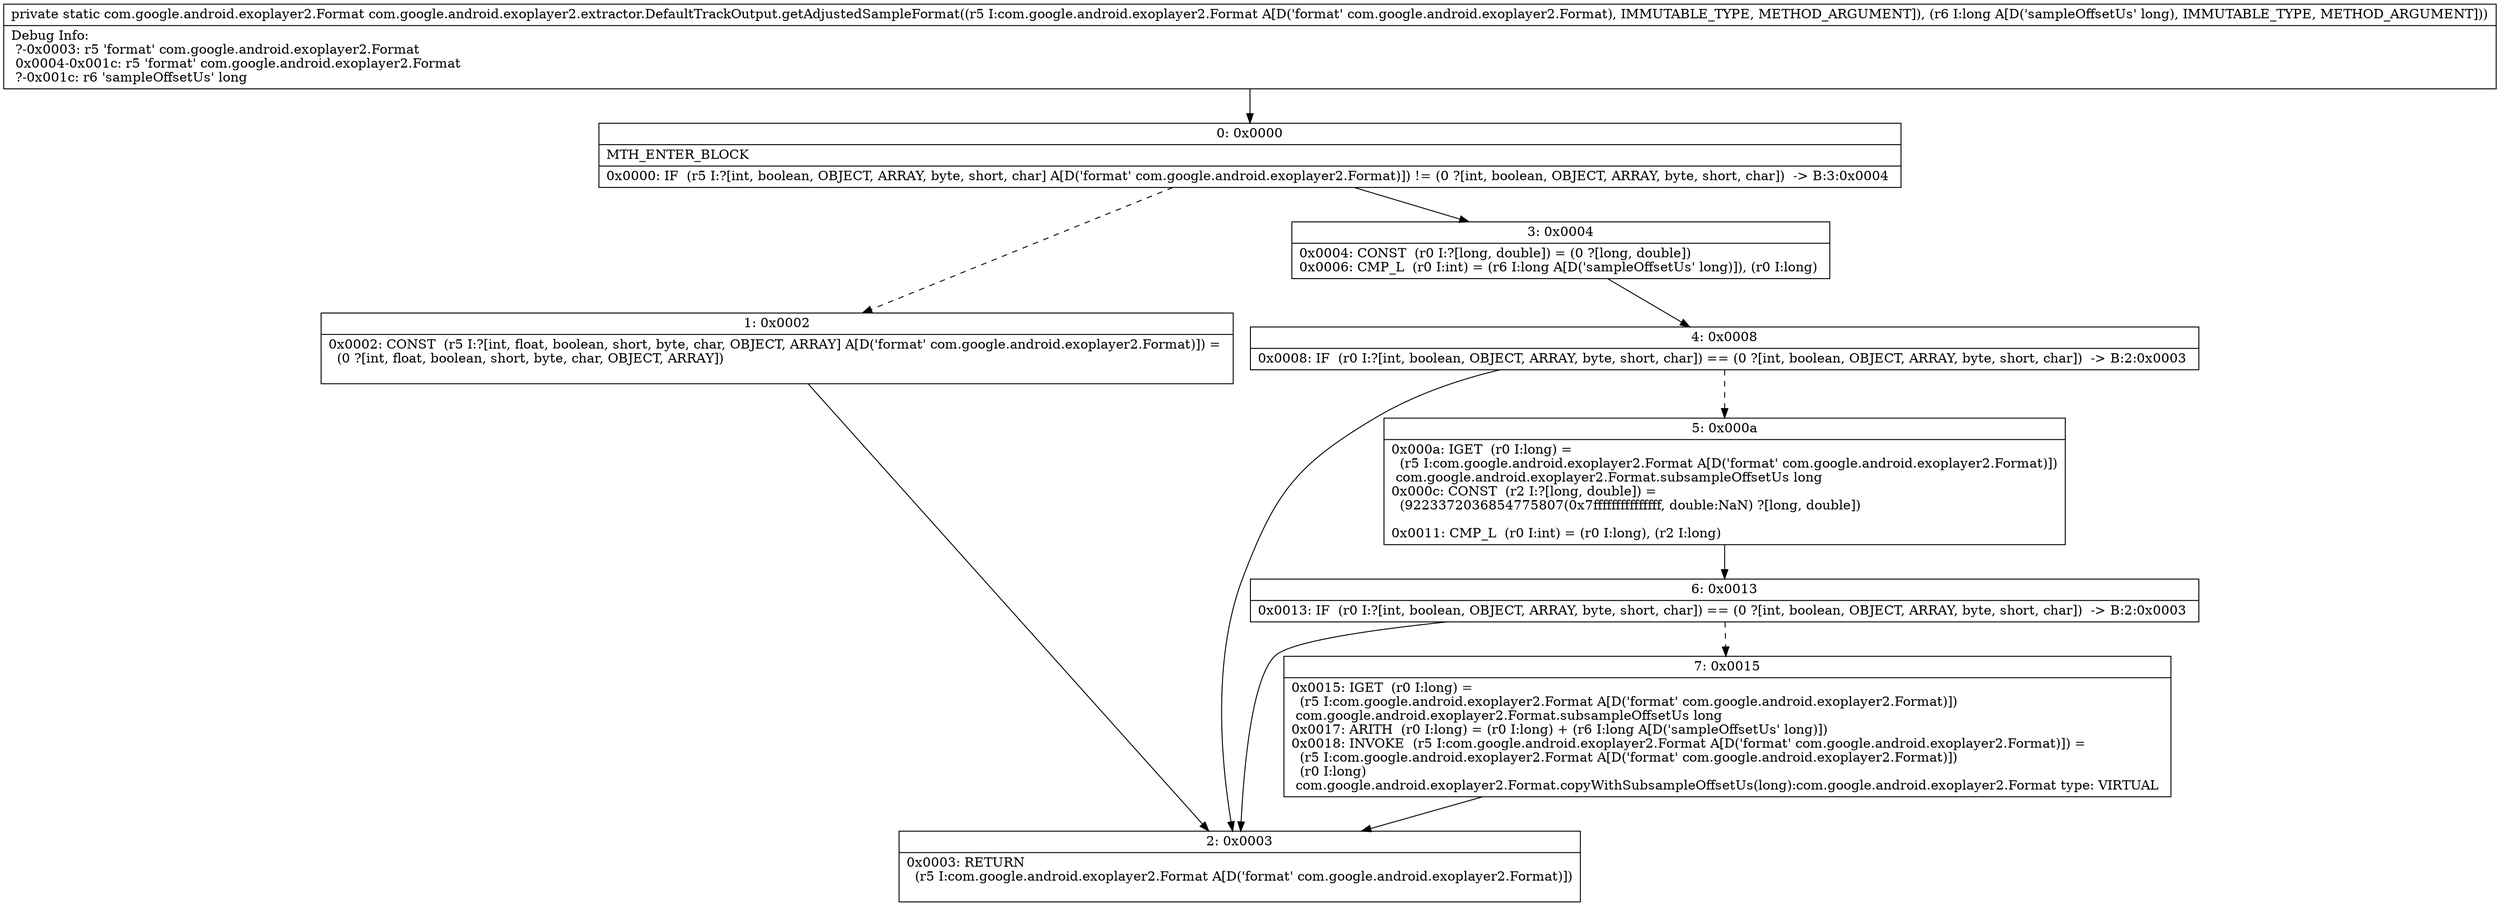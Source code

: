 digraph "CFG forcom.google.android.exoplayer2.extractor.DefaultTrackOutput.getAdjustedSampleFormat(Lcom\/google\/android\/exoplayer2\/Format;J)Lcom\/google\/android\/exoplayer2\/Format;" {
Node_0 [shape=record,label="{0\:\ 0x0000|MTH_ENTER_BLOCK\l|0x0000: IF  (r5 I:?[int, boolean, OBJECT, ARRAY, byte, short, char] A[D('format' com.google.android.exoplayer2.Format)]) != (0 ?[int, boolean, OBJECT, ARRAY, byte, short, char])  \-\> B:3:0x0004 \l}"];
Node_1 [shape=record,label="{1\:\ 0x0002|0x0002: CONST  (r5 I:?[int, float, boolean, short, byte, char, OBJECT, ARRAY] A[D('format' com.google.android.exoplayer2.Format)]) = \l  (0 ?[int, float, boolean, short, byte, char, OBJECT, ARRAY])\l \l}"];
Node_2 [shape=record,label="{2\:\ 0x0003|0x0003: RETURN  \l  (r5 I:com.google.android.exoplayer2.Format A[D('format' com.google.android.exoplayer2.Format)])\l \l}"];
Node_3 [shape=record,label="{3\:\ 0x0004|0x0004: CONST  (r0 I:?[long, double]) = (0 ?[long, double]) \l0x0006: CMP_L  (r0 I:int) = (r6 I:long A[D('sampleOffsetUs' long)]), (r0 I:long) \l}"];
Node_4 [shape=record,label="{4\:\ 0x0008|0x0008: IF  (r0 I:?[int, boolean, OBJECT, ARRAY, byte, short, char]) == (0 ?[int, boolean, OBJECT, ARRAY, byte, short, char])  \-\> B:2:0x0003 \l}"];
Node_5 [shape=record,label="{5\:\ 0x000a|0x000a: IGET  (r0 I:long) = \l  (r5 I:com.google.android.exoplayer2.Format A[D('format' com.google.android.exoplayer2.Format)])\l com.google.android.exoplayer2.Format.subsampleOffsetUs long \l0x000c: CONST  (r2 I:?[long, double]) = \l  (9223372036854775807(0x7fffffffffffffff, double:NaN) ?[long, double])\l \l0x0011: CMP_L  (r0 I:int) = (r0 I:long), (r2 I:long) \l}"];
Node_6 [shape=record,label="{6\:\ 0x0013|0x0013: IF  (r0 I:?[int, boolean, OBJECT, ARRAY, byte, short, char]) == (0 ?[int, boolean, OBJECT, ARRAY, byte, short, char])  \-\> B:2:0x0003 \l}"];
Node_7 [shape=record,label="{7\:\ 0x0015|0x0015: IGET  (r0 I:long) = \l  (r5 I:com.google.android.exoplayer2.Format A[D('format' com.google.android.exoplayer2.Format)])\l com.google.android.exoplayer2.Format.subsampleOffsetUs long \l0x0017: ARITH  (r0 I:long) = (r0 I:long) + (r6 I:long A[D('sampleOffsetUs' long)]) \l0x0018: INVOKE  (r5 I:com.google.android.exoplayer2.Format A[D('format' com.google.android.exoplayer2.Format)]) = \l  (r5 I:com.google.android.exoplayer2.Format A[D('format' com.google.android.exoplayer2.Format)])\l  (r0 I:long)\l com.google.android.exoplayer2.Format.copyWithSubsampleOffsetUs(long):com.google.android.exoplayer2.Format type: VIRTUAL \l}"];
MethodNode[shape=record,label="{private static com.google.android.exoplayer2.Format com.google.android.exoplayer2.extractor.DefaultTrackOutput.getAdjustedSampleFormat((r5 I:com.google.android.exoplayer2.Format A[D('format' com.google.android.exoplayer2.Format), IMMUTABLE_TYPE, METHOD_ARGUMENT]), (r6 I:long A[D('sampleOffsetUs' long), IMMUTABLE_TYPE, METHOD_ARGUMENT]))  | Debug Info:\l  ?\-0x0003: r5 'format' com.google.android.exoplayer2.Format\l  0x0004\-0x001c: r5 'format' com.google.android.exoplayer2.Format\l  ?\-0x001c: r6 'sampleOffsetUs' long\l}"];
MethodNode -> Node_0;
Node_0 -> Node_1[style=dashed];
Node_0 -> Node_3;
Node_1 -> Node_2;
Node_3 -> Node_4;
Node_4 -> Node_2;
Node_4 -> Node_5[style=dashed];
Node_5 -> Node_6;
Node_6 -> Node_2;
Node_6 -> Node_7[style=dashed];
Node_7 -> Node_2;
}

